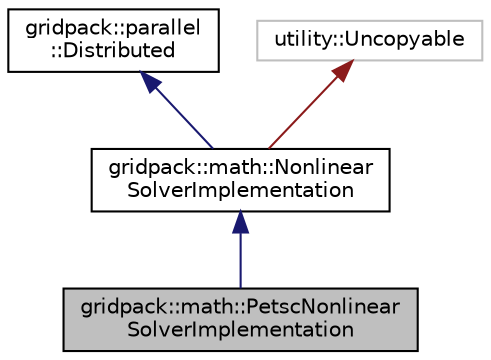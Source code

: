digraph "gridpack::math::PetscNonlinearSolverImplementation"
{
  edge [fontname="Helvetica",fontsize="10",labelfontname="Helvetica",labelfontsize="10"];
  node [fontname="Helvetica",fontsize="10",shape=record];
  Node1 [label="gridpack::math::PetscNonlinear\lSolverImplementation",height=0.2,width=0.4,color="black", fillcolor="grey75", style="filled" fontcolor="black"];
  Node2 -> Node1 [dir="back",color="midnightblue",fontsize="10",style="solid",fontname="Helvetica"];
  Node2 [label="gridpack::math::Nonlinear\lSolverImplementation",height=0.2,width=0.4,color="black", fillcolor="white", style="filled",URL="$classgridpack_1_1math_1_1_nonlinear_solver_implementation.html"];
  Node3 -> Node2 [dir="back",color="midnightblue",fontsize="10",style="solid",fontname="Helvetica"];
  Node3 [label="gridpack::parallel\l::Distributed",height=0.2,width=0.4,color="black", fillcolor="white", style="filled",URL="$classgridpack_1_1parallel_1_1_distributed.html",tooltip="Serves as a base class for parallel things. "];
  Node4 -> Node2 [dir="back",color="firebrick4",fontsize="10",style="solid",fontname="Helvetica"];
  Node4 [label="utility::Uncopyable",height=0.2,width=0.4,color="grey75", fillcolor="white", style="filled"];
}
